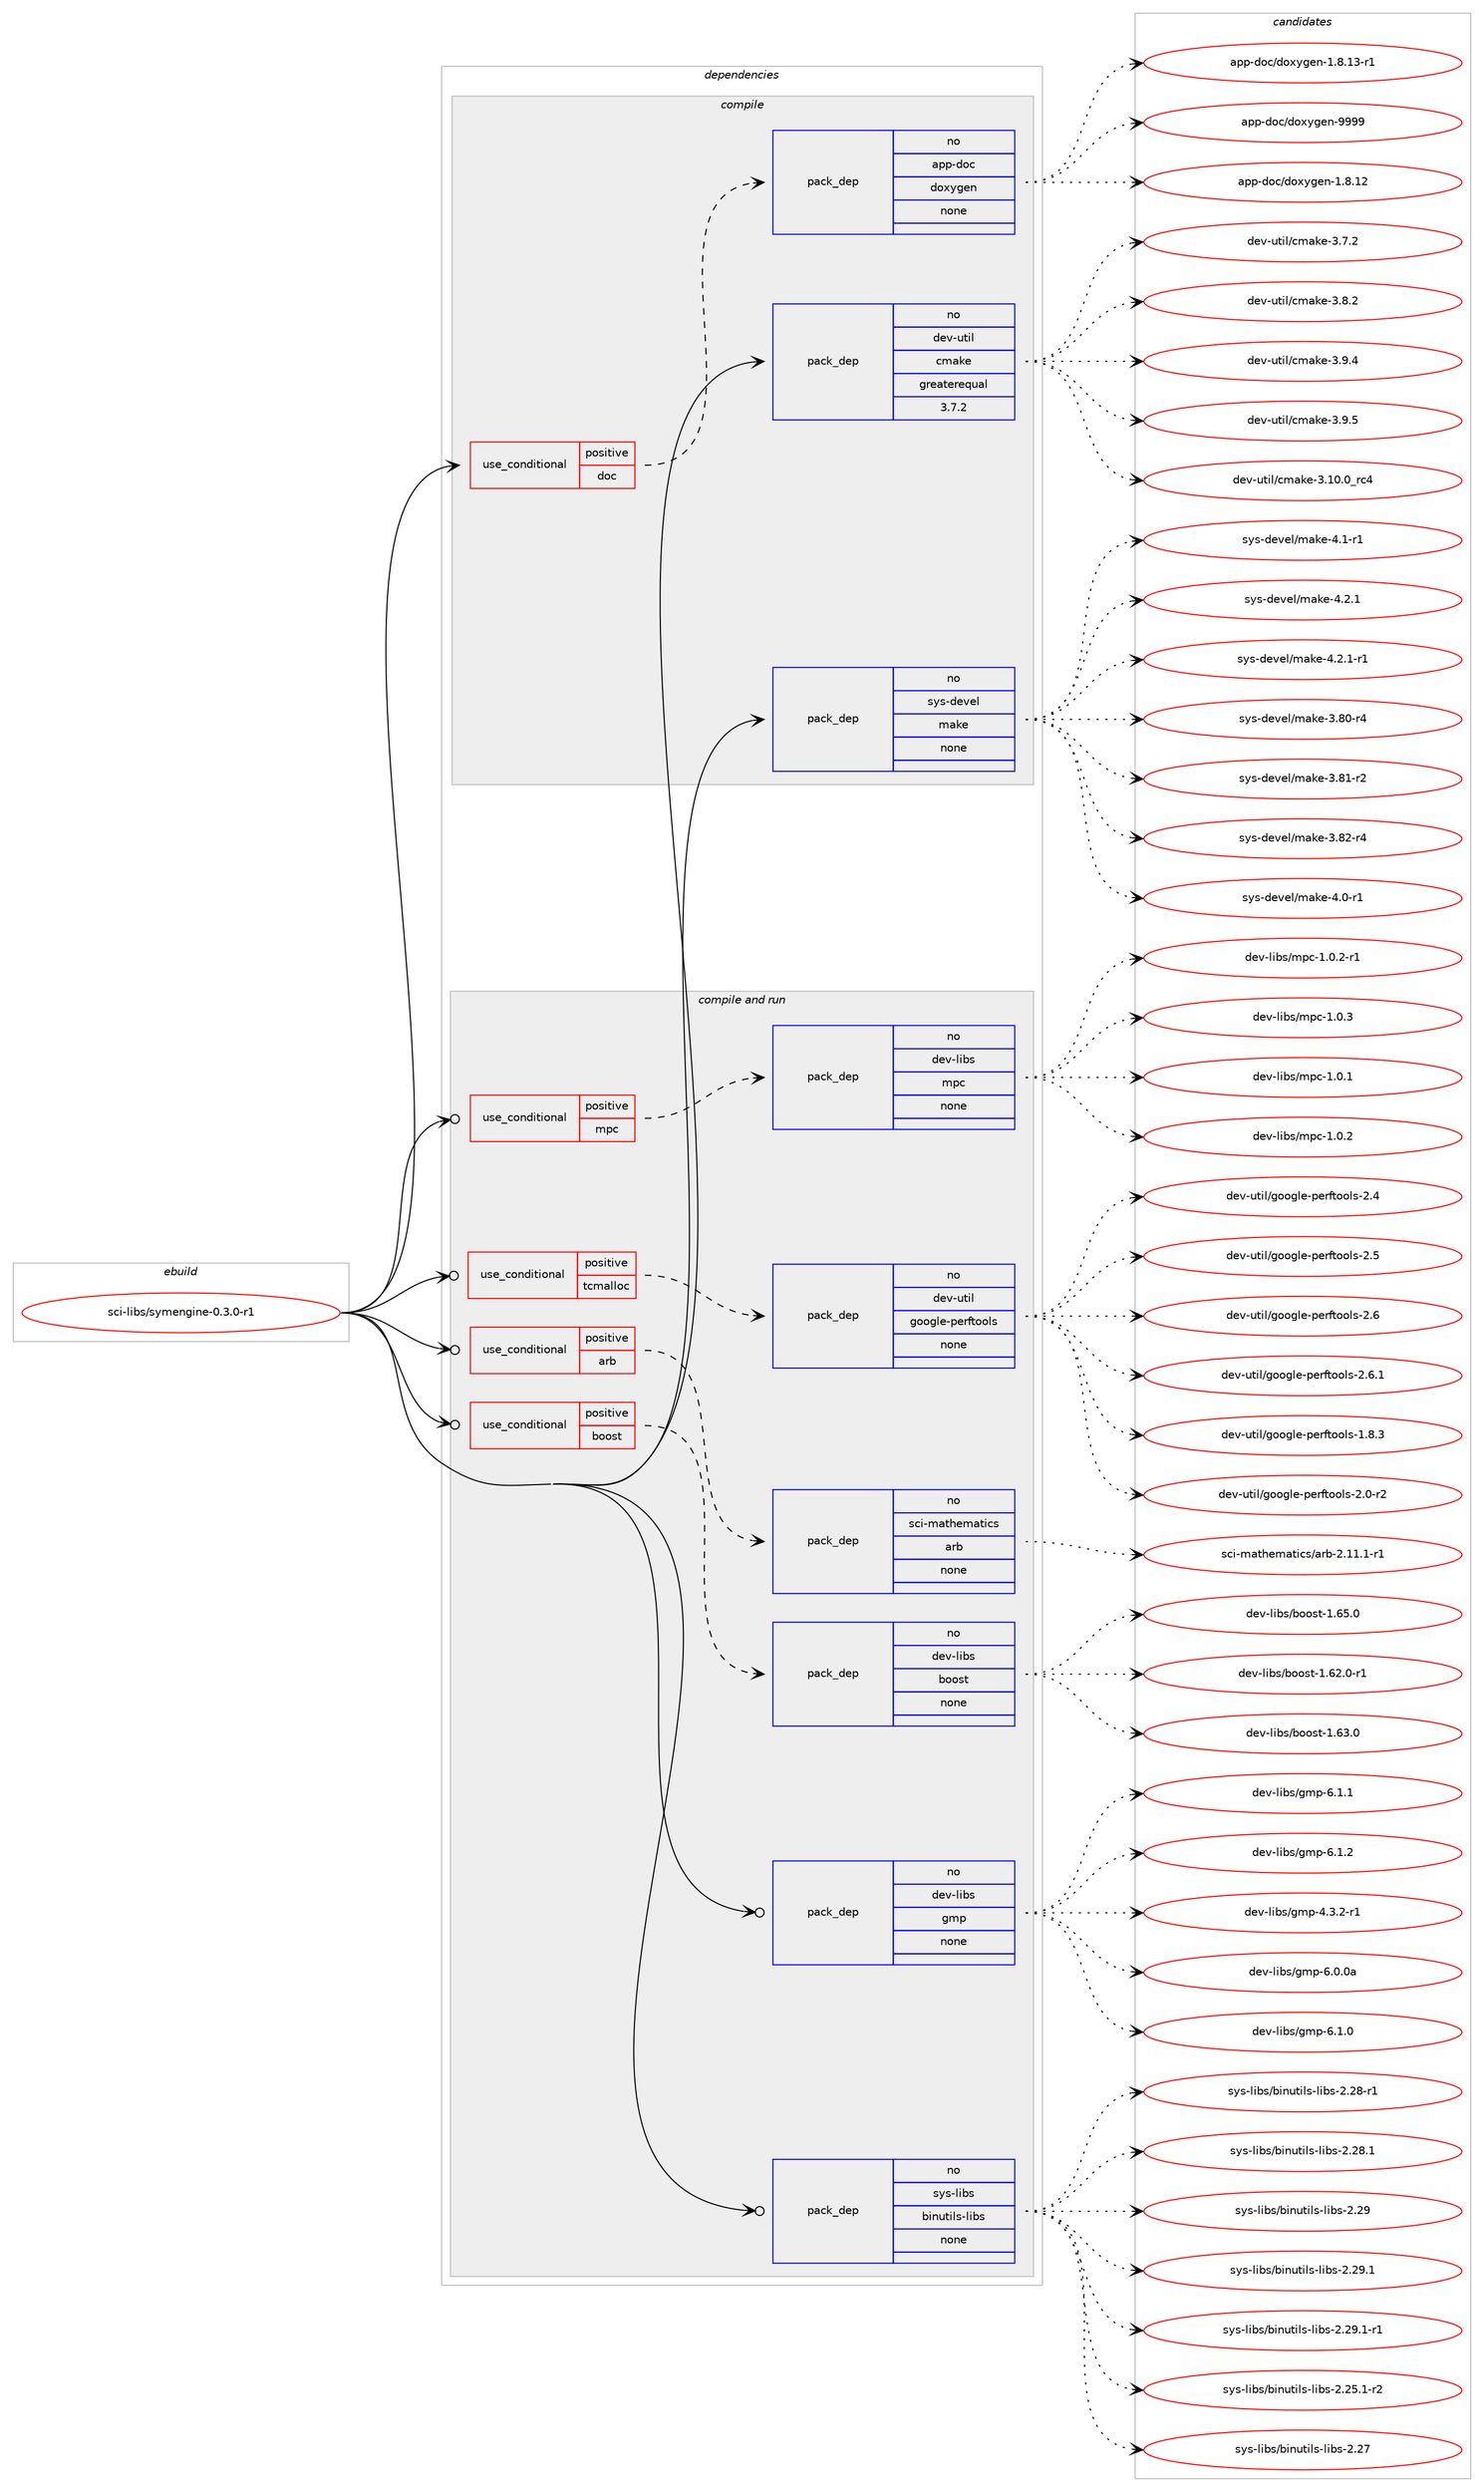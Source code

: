 digraph prolog {

# *************
# Graph options
# *************

newrank=true;
concentrate=true;
compound=true;
graph [rankdir=LR,fontname=Helvetica,fontsize=10,ranksep=1.5];#, ranksep=2.5, nodesep=0.2];
edge  [arrowhead=vee];
node  [fontname=Helvetica,fontsize=10];

# **********
# The ebuild
# **********

subgraph cluster_leftcol {
color=gray;
rank=same;
label=<<i>ebuild</i>>;
id [label="sci-libs/symengine-0.3.0-r1", color=red, width=4, href="../sci-libs/symengine-0.3.0-r1.svg"];
}

# ****************
# The dependencies
# ****************

subgraph cluster_midcol {
color=gray;
label=<<i>dependencies</i>>;
subgraph cluster_compile {
fillcolor="#eeeeee";
style=filled;
label=<<i>compile</i>>;
subgraph cond111158 {
dependency454136 [label=<<TABLE BORDER="0" CELLBORDER="1" CELLSPACING="0" CELLPADDING="4"><TR><TD ROWSPAN="3" CELLPADDING="10">use_conditional</TD></TR><TR><TD>positive</TD></TR><TR><TD>doc</TD></TR></TABLE>>, shape=none, color=red];
subgraph pack335046 {
dependency454137 [label=<<TABLE BORDER="0" CELLBORDER="1" CELLSPACING="0" CELLPADDING="4" WIDTH="220"><TR><TD ROWSPAN="6" CELLPADDING="30">pack_dep</TD></TR><TR><TD WIDTH="110">no</TD></TR><TR><TD>app-doc</TD></TR><TR><TD>doxygen</TD></TR><TR><TD>none</TD></TR><TR><TD></TD></TR></TABLE>>, shape=none, color=blue];
}
dependency454136:e -> dependency454137:w [weight=20,style="dashed",arrowhead="vee"];
}
id:e -> dependency454136:w [weight=20,style="solid",arrowhead="vee"];
subgraph pack335047 {
dependency454138 [label=<<TABLE BORDER="0" CELLBORDER="1" CELLSPACING="0" CELLPADDING="4" WIDTH="220"><TR><TD ROWSPAN="6" CELLPADDING="30">pack_dep</TD></TR><TR><TD WIDTH="110">no</TD></TR><TR><TD>dev-util</TD></TR><TR><TD>cmake</TD></TR><TR><TD>greaterequal</TD></TR><TR><TD>3.7.2</TD></TR></TABLE>>, shape=none, color=blue];
}
id:e -> dependency454138:w [weight=20,style="solid",arrowhead="vee"];
subgraph pack335048 {
dependency454139 [label=<<TABLE BORDER="0" CELLBORDER="1" CELLSPACING="0" CELLPADDING="4" WIDTH="220"><TR><TD ROWSPAN="6" CELLPADDING="30">pack_dep</TD></TR><TR><TD WIDTH="110">no</TD></TR><TR><TD>sys-devel</TD></TR><TR><TD>make</TD></TR><TR><TD>none</TD></TR><TR><TD></TD></TR></TABLE>>, shape=none, color=blue];
}
id:e -> dependency454139:w [weight=20,style="solid",arrowhead="vee"];
}
subgraph cluster_compileandrun {
fillcolor="#eeeeee";
style=filled;
label=<<i>compile and run</i>>;
subgraph cond111159 {
dependency454140 [label=<<TABLE BORDER="0" CELLBORDER="1" CELLSPACING="0" CELLPADDING="4"><TR><TD ROWSPAN="3" CELLPADDING="10">use_conditional</TD></TR><TR><TD>positive</TD></TR><TR><TD>arb</TD></TR></TABLE>>, shape=none, color=red];
subgraph pack335049 {
dependency454141 [label=<<TABLE BORDER="0" CELLBORDER="1" CELLSPACING="0" CELLPADDING="4" WIDTH="220"><TR><TD ROWSPAN="6" CELLPADDING="30">pack_dep</TD></TR><TR><TD WIDTH="110">no</TD></TR><TR><TD>sci-mathematics</TD></TR><TR><TD>arb</TD></TR><TR><TD>none</TD></TR><TR><TD></TD></TR></TABLE>>, shape=none, color=blue];
}
dependency454140:e -> dependency454141:w [weight=20,style="dashed",arrowhead="vee"];
}
id:e -> dependency454140:w [weight=20,style="solid",arrowhead="odotvee"];
subgraph cond111160 {
dependency454142 [label=<<TABLE BORDER="0" CELLBORDER="1" CELLSPACING="0" CELLPADDING="4"><TR><TD ROWSPAN="3" CELLPADDING="10">use_conditional</TD></TR><TR><TD>positive</TD></TR><TR><TD>boost</TD></TR></TABLE>>, shape=none, color=red];
subgraph pack335050 {
dependency454143 [label=<<TABLE BORDER="0" CELLBORDER="1" CELLSPACING="0" CELLPADDING="4" WIDTH="220"><TR><TD ROWSPAN="6" CELLPADDING="30">pack_dep</TD></TR><TR><TD WIDTH="110">no</TD></TR><TR><TD>dev-libs</TD></TR><TR><TD>boost</TD></TR><TR><TD>none</TD></TR><TR><TD></TD></TR></TABLE>>, shape=none, color=blue];
}
dependency454142:e -> dependency454143:w [weight=20,style="dashed",arrowhead="vee"];
}
id:e -> dependency454142:w [weight=20,style="solid",arrowhead="odotvee"];
subgraph cond111161 {
dependency454144 [label=<<TABLE BORDER="0" CELLBORDER="1" CELLSPACING="0" CELLPADDING="4"><TR><TD ROWSPAN="3" CELLPADDING="10">use_conditional</TD></TR><TR><TD>positive</TD></TR><TR><TD>mpc</TD></TR></TABLE>>, shape=none, color=red];
subgraph pack335051 {
dependency454145 [label=<<TABLE BORDER="0" CELLBORDER="1" CELLSPACING="0" CELLPADDING="4" WIDTH="220"><TR><TD ROWSPAN="6" CELLPADDING="30">pack_dep</TD></TR><TR><TD WIDTH="110">no</TD></TR><TR><TD>dev-libs</TD></TR><TR><TD>mpc</TD></TR><TR><TD>none</TD></TR><TR><TD></TD></TR></TABLE>>, shape=none, color=blue];
}
dependency454144:e -> dependency454145:w [weight=20,style="dashed",arrowhead="vee"];
}
id:e -> dependency454144:w [weight=20,style="solid",arrowhead="odotvee"];
subgraph cond111162 {
dependency454146 [label=<<TABLE BORDER="0" CELLBORDER="1" CELLSPACING="0" CELLPADDING="4"><TR><TD ROWSPAN="3" CELLPADDING="10">use_conditional</TD></TR><TR><TD>positive</TD></TR><TR><TD>tcmalloc</TD></TR></TABLE>>, shape=none, color=red];
subgraph pack335052 {
dependency454147 [label=<<TABLE BORDER="0" CELLBORDER="1" CELLSPACING="0" CELLPADDING="4" WIDTH="220"><TR><TD ROWSPAN="6" CELLPADDING="30">pack_dep</TD></TR><TR><TD WIDTH="110">no</TD></TR><TR><TD>dev-util</TD></TR><TR><TD>google-perftools</TD></TR><TR><TD>none</TD></TR><TR><TD></TD></TR></TABLE>>, shape=none, color=blue];
}
dependency454146:e -> dependency454147:w [weight=20,style="dashed",arrowhead="vee"];
}
id:e -> dependency454146:w [weight=20,style="solid",arrowhead="odotvee"];
subgraph pack335053 {
dependency454148 [label=<<TABLE BORDER="0" CELLBORDER="1" CELLSPACING="0" CELLPADDING="4" WIDTH="220"><TR><TD ROWSPAN="6" CELLPADDING="30">pack_dep</TD></TR><TR><TD WIDTH="110">no</TD></TR><TR><TD>dev-libs</TD></TR><TR><TD>gmp</TD></TR><TR><TD>none</TD></TR><TR><TD></TD></TR></TABLE>>, shape=none, color=blue];
}
id:e -> dependency454148:w [weight=20,style="solid",arrowhead="odotvee"];
subgraph pack335054 {
dependency454149 [label=<<TABLE BORDER="0" CELLBORDER="1" CELLSPACING="0" CELLPADDING="4" WIDTH="220"><TR><TD ROWSPAN="6" CELLPADDING="30">pack_dep</TD></TR><TR><TD WIDTH="110">no</TD></TR><TR><TD>sys-libs</TD></TR><TR><TD>binutils-libs</TD></TR><TR><TD>none</TD></TR><TR><TD></TD></TR></TABLE>>, shape=none, color=blue];
}
id:e -> dependency454149:w [weight=20,style="solid",arrowhead="odotvee"];
}
subgraph cluster_run {
fillcolor="#eeeeee";
style=filled;
label=<<i>run</i>>;
}
}

# **************
# The candidates
# **************

subgraph cluster_choices {
rank=same;
color=gray;
label=<<i>candidates</i>>;

subgraph choice335046 {
color=black;
nodesep=1;
choice9711211245100111994710011112012110310111045494656464950 [label="app-doc/doxygen-1.8.12", color=red, width=4,href="../app-doc/doxygen-1.8.12.svg"];
choice97112112451001119947100111120121103101110454946564649514511449 [label="app-doc/doxygen-1.8.13-r1", color=red, width=4,href="../app-doc/doxygen-1.8.13-r1.svg"];
choice971121124510011199471001111201211031011104557575757 [label="app-doc/doxygen-9999", color=red, width=4,href="../app-doc/doxygen-9999.svg"];
dependency454137:e -> choice9711211245100111994710011112012110310111045494656464950:w [style=dotted,weight="100"];
dependency454137:e -> choice97112112451001119947100111120121103101110454946564649514511449:w [style=dotted,weight="100"];
dependency454137:e -> choice971121124510011199471001111201211031011104557575757:w [style=dotted,weight="100"];
}
subgraph choice335047 {
color=black;
nodesep=1;
choice1001011184511711610510847991099710710145514649484648951149952 [label="dev-util/cmake-3.10.0_rc4", color=red, width=4,href="../dev-util/cmake-3.10.0_rc4.svg"];
choice10010111845117116105108479910997107101455146554650 [label="dev-util/cmake-3.7.2", color=red, width=4,href="../dev-util/cmake-3.7.2.svg"];
choice10010111845117116105108479910997107101455146564650 [label="dev-util/cmake-3.8.2", color=red, width=4,href="../dev-util/cmake-3.8.2.svg"];
choice10010111845117116105108479910997107101455146574652 [label="dev-util/cmake-3.9.4", color=red, width=4,href="../dev-util/cmake-3.9.4.svg"];
choice10010111845117116105108479910997107101455146574653 [label="dev-util/cmake-3.9.5", color=red, width=4,href="../dev-util/cmake-3.9.5.svg"];
dependency454138:e -> choice1001011184511711610510847991099710710145514649484648951149952:w [style=dotted,weight="100"];
dependency454138:e -> choice10010111845117116105108479910997107101455146554650:w [style=dotted,weight="100"];
dependency454138:e -> choice10010111845117116105108479910997107101455146564650:w [style=dotted,weight="100"];
dependency454138:e -> choice10010111845117116105108479910997107101455146574652:w [style=dotted,weight="100"];
dependency454138:e -> choice10010111845117116105108479910997107101455146574653:w [style=dotted,weight="100"];
}
subgraph choice335048 {
color=black;
nodesep=1;
choice11512111545100101118101108471099710710145514656484511452 [label="sys-devel/make-3.80-r4", color=red, width=4,href="../sys-devel/make-3.80-r4.svg"];
choice11512111545100101118101108471099710710145514656494511450 [label="sys-devel/make-3.81-r2", color=red, width=4,href="../sys-devel/make-3.81-r2.svg"];
choice11512111545100101118101108471099710710145514656504511452 [label="sys-devel/make-3.82-r4", color=red, width=4,href="../sys-devel/make-3.82-r4.svg"];
choice115121115451001011181011084710997107101455246484511449 [label="sys-devel/make-4.0-r1", color=red, width=4,href="../sys-devel/make-4.0-r1.svg"];
choice115121115451001011181011084710997107101455246494511449 [label="sys-devel/make-4.1-r1", color=red, width=4,href="../sys-devel/make-4.1-r1.svg"];
choice115121115451001011181011084710997107101455246504649 [label="sys-devel/make-4.2.1", color=red, width=4,href="../sys-devel/make-4.2.1.svg"];
choice1151211154510010111810110847109971071014552465046494511449 [label="sys-devel/make-4.2.1-r1", color=red, width=4,href="../sys-devel/make-4.2.1-r1.svg"];
dependency454139:e -> choice11512111545100101118101108471099710710145514656484511452:w [style=dotted,weight="100"];
dependency454139:e -> choice11512111545100101118101108471099710710145514656494511450:w [style=dotted,weight="100"];
dependency454139:e -> choice11512111545100101118101108471099710710145514656504511452:w [style=dotted,weight="100"];
dependency454139:e -> choice115121115451001011181011084710997107101455246484511449:w [style=dotted,weight="100"];
dependency454139:e -> choice115121115451001011181011084710997107101455246494511449:w [style=dotted,weight="100"];
dependency454139:e -> choice115121115451001011181011084710997107101455246504649:w [style=dotted,weight="100"];
dependency454139:e -> choice1151211154510010111810110847109971071014552465046494511449:w [style=dotted,weight="100"];
}
subgraph choice335049 {
color=black;
nodesep=1;
choice1159910545109971161041011099711610599115479711498455046494946494511449 [label="sci-mathematics/arb-2.11.1-r1", color=red, width=4,href="../sci-mathematics/arb-2.11.1-r1.svg"];
dependency454141:e -> choice1159910545109971161041011099711610599115479711498455046494946494511449:w [style=dotted,weight="100"];
}
subgraph choice335050 {
color=black;
nodesep=1;
choice10010111845108105981154798111111115116454946545046484511449 [label="dev-libs/boost-1.62.0-r1", color=red, width=4,href="../dev-libs/boost-1.62.0-r1.svg"];
choice1001011184510810598115479811111111511645494654514648 [label="dev-libs/boost-1.63.0", color=red, width=4,href="../dev-libs/boost-1.63.0.svg"];
choice1001011184510810598115479811111111511645494654534648 [label="dev-libs/boost-1.65.0", color=red, width=4,href="../dev-libs/boost-1.65.0.svg"];
dependency454143:e -> choice10010111845108105981154798111111115116454946545046484511449:w [style=dotted,weight="100"];
dependency454143:e -> choice1001011184510810598115479811111111511645494654514648:w [style=dotted,weight="100"];
dependency454143:e -> choice1001011184510810598115479811111111511645494654534648:w [style=dotted,weight="100"];
}
subgraph choice335051 {
color=black;
nodesep=1;
choice10010111845108105981154710911299454946484649 [label="dev-libs/mpc-1.0.1", color=red, width=4,href="../dev-libs/mpc-1.0.1.svg"];
choice10010111845108105981154710911299454946484650 [label="dev-libs/mpc-1.0.2", color=red, width=4,href="../dev-libs/mpc-1.0.2.svg"];
choice100101118451081059811547109112994549464846504511449 [label="dev-libs/mpc-1.0.2-r1", color=red, width=4,href="../dev-libs/mpc-1.0.2-r1.svg"];
choice10010111845108105981154710911299454946484651 [label="dev-libs/mpc-1.0.3", color=red, width=4,href="../dev-libs/mpc-1.0.3.svg"];
dependency454145:e -> choice10010111845108105981154710911299454946484649:w [style=dotted,weight="100"];
dependency454145:e -> choice10010111845108105981154710911299454946484650:w [style=dotted,weight="100"];
dependency454145:e -> choice100101118451081059811547109112994549464846504511449:w [style=dotted,weight="100"];
dependency454145:e -> choice10010111845108105981154710911299454946484651:w [style=dotted,weight="100"];
}
subgraph choice335052 {
color=black;
nodesep=1;
choice100101118451171161051084710311111110310810145112101114102116111111108115454946564651 [label="dev-util/google-perftools-1.8.3", color=red, width=4,href="../dev-util/google-perftools-1.8.3.svg"];
choice100101118451171161051084710311111110310810145112101114102116111111108115455046484511450 [label="dev-util/google-perftools-2.0-r2", color=red, width=4,href="../dev-util/google-perftools-2.0-r2.svg"];
choice10010111845117116105108471031111111031081014511210111410211611111110811545504652 [label="dev-util/google-perftools-2.4", color=red, width=4,href="../dev-util/google-perftools-2.4.svg"];
choice10010111845117116105108471031111111031081014511210111410211611111110811545504653 [label="dev-util/google-perftools-2.5", color=red, width=4,href="../dev-util/google-perftools-2.5.svg"];
choice10010111845117116105108471031111111031081014511210111410211611111110811545504654 [label="dev-util/google-perftools-2.6", color=red, width=4,href="../dev-util/google-perftools-2.6.svg"];
choice100101118451171161051084710311111110310810145112101114102116111111108115455046544649 [label="dev-util/google-perftools-2.6.1", color=red, width=4,href="../dev-util/google-perftools-2.6.1.svg"];
dependency454147:e -> choice100101118451171161051084710311111110310810145112101114102116111111108115454946564651:w [style=dotted,weight="100"];
dependency454147:e -> choice100101118451171161051084710311111110310810145112101114102116111111108115455046484511450:w [style=dotted,weight="100"];
dependency454147:e -> choice10010111845117116105108471031111111031081014511210111410211611111110811545504652:w [style=dotted,weight="100"];
dependency454147:e -> choice10010111845117116105108471031111111031081014511210111410211611111110811545504653:w [style=dotted,weight="100"];
dependency454147:e -> choice10010111845117116105108471031111111031081014511210111410211611111110811545504654:w [style=dotted,weight="100"];
dependency454147:e -> choice100101118451171161051084710311111110310810145112101114102116111111108115455046544649:w [style=dotted,weight="100"];
}
subgraph choice335053 {
color=black;
nodesep=1;
choice1001011184510810598115471031091124552465146504511449 [label="dev-libs/gmp-4.3.2-r1", color=red, width=4,href="../dev-libs/gmp-4.3.2-r1.svg"];
choice10010111845108105981154710310911245544648464897 [label="dev-libs/gmp-6.0.0a", color=red, width=4,href="../dev-libs/gmp-6.0.0a.svg"];
choice100101118451081059811547103109112455446494648 [label="dev-libs/gmp-6.1.0", color=red, width=4,href="../dev-libs/gmp-6.1.0.svg"];
choice100101118451081059811547103109112455446494649 [label="dev-libs/gmp-6.1.1", color=red, width=4,href="../dev-libs/gmp-6.1.1.svg"];
choice100101118451081059811547103109112455446494650 [label="dev-libs/gmp-6.1.2", color=red, width=4,href="../dev-libs/gmp-6.1.2.svg"];
dependency454148:e -> choice1001011184510810598115471031091124552465146504511449:w [style=dotted,weight="100"];
dependency454148:e -> choice10010111845108105981154710310911245544648464897:w [style=dotted,weight="100"];
dependency454148:e -> choice100101118451081059811547103109112455446494648:w [style=dotted,weight="100"];
dependency454148:e -> choice100101118451081059811547103109112455446494649:w [style=dotted,weight="100"];
dependency454148:e -> choice100101118451081059811547103109112455446494650:w [style=dotted,weight="100"];
}
subgraph choice335054 {
color=black;
nodesep=1;
choice115121115451081059811547981051101171161051081154510810598115455046505346494511450 [label="sys-libs/binutils-libs-2.25.1-r2", color=red, width=4,href="../sys-libs/binutils-libs-2.25.1-r2.svg"];
choice1151211154510810598115479810511011711610510811545108105981154550465055 [label="sys-libs/binutils-libs-2.27", color=red, width=4,href="../sys-libs/binutils-libs-2.27.svg"];
choice11512111545108105981154798105110117116105108115451081059811545504650564511449 [label="sys-libs/binutils-libs-2.28-r1", color=red, width=4,href="../sys-libs/binutils-libs-2.28-r1.svg"];
choice11512111545108105981154798105110117116105108115451081059811545504650564649 [label="sys-libs/binutils-libs-2.28.1", color=red, width=4,href="../sys-libs/binutils-libs-2.28.1.svg"];
choice1151211154510810598115479810511011711610510811545108105981154550465057 [label="sys-libs/binutils-libs-2.29", color=red, width=4,href="../sys-libs/binutils-libs-2.29.svg"];
choice11512111545108105981154798105110117116105108115451081059811545504650574649 [label="sys-libs/binutils-libs-2.29.1", color=red, width=4,href="../sys-libs/binutils-libs-2.29.1.svg"];
choice115121115451081059811547981051101171161051081154510810598115455046505746494511449 [label="sys-libs/binutils-libs-2.29.1-r1", color=red, width=4,href="../sys-libs/binutils-libs-2.29.1-r1.svg"];
dependency454149:e -> choice115121115451081059811547981051101171161051081154510810598115455046505346494511450:w [style=dotted,weight="100"];
dependency454149:e -> choice1151211154510810598115479810511011711610510811545108105981154550465055:w [style=dotted,weight="100"];
dependency454149:e -> choice11512111545108105981154798105110117116105108115451081059811545504650564511449:w [style=dotted,weight="100"];
dependency454149:e -> choice11512111545108105981154798105110117116105108115451081059811545504650564649:w [style=dotted,weight="100"];
dependency454149:e -> choice1151211154510810598115479810511011711610510811545108105981154550465057:w [style=dotted,weight="100"];
dependency454149:e -> choice11512111545108105981154798105110117116105108115451081059811545504650574649:w [style=dotted,weight="100"];
dependency454149:e -> choice115121115451081059811547981051101171161051081154510810598115455046505746494511449:w [style=dotted,weight="100"];
}
}

}
